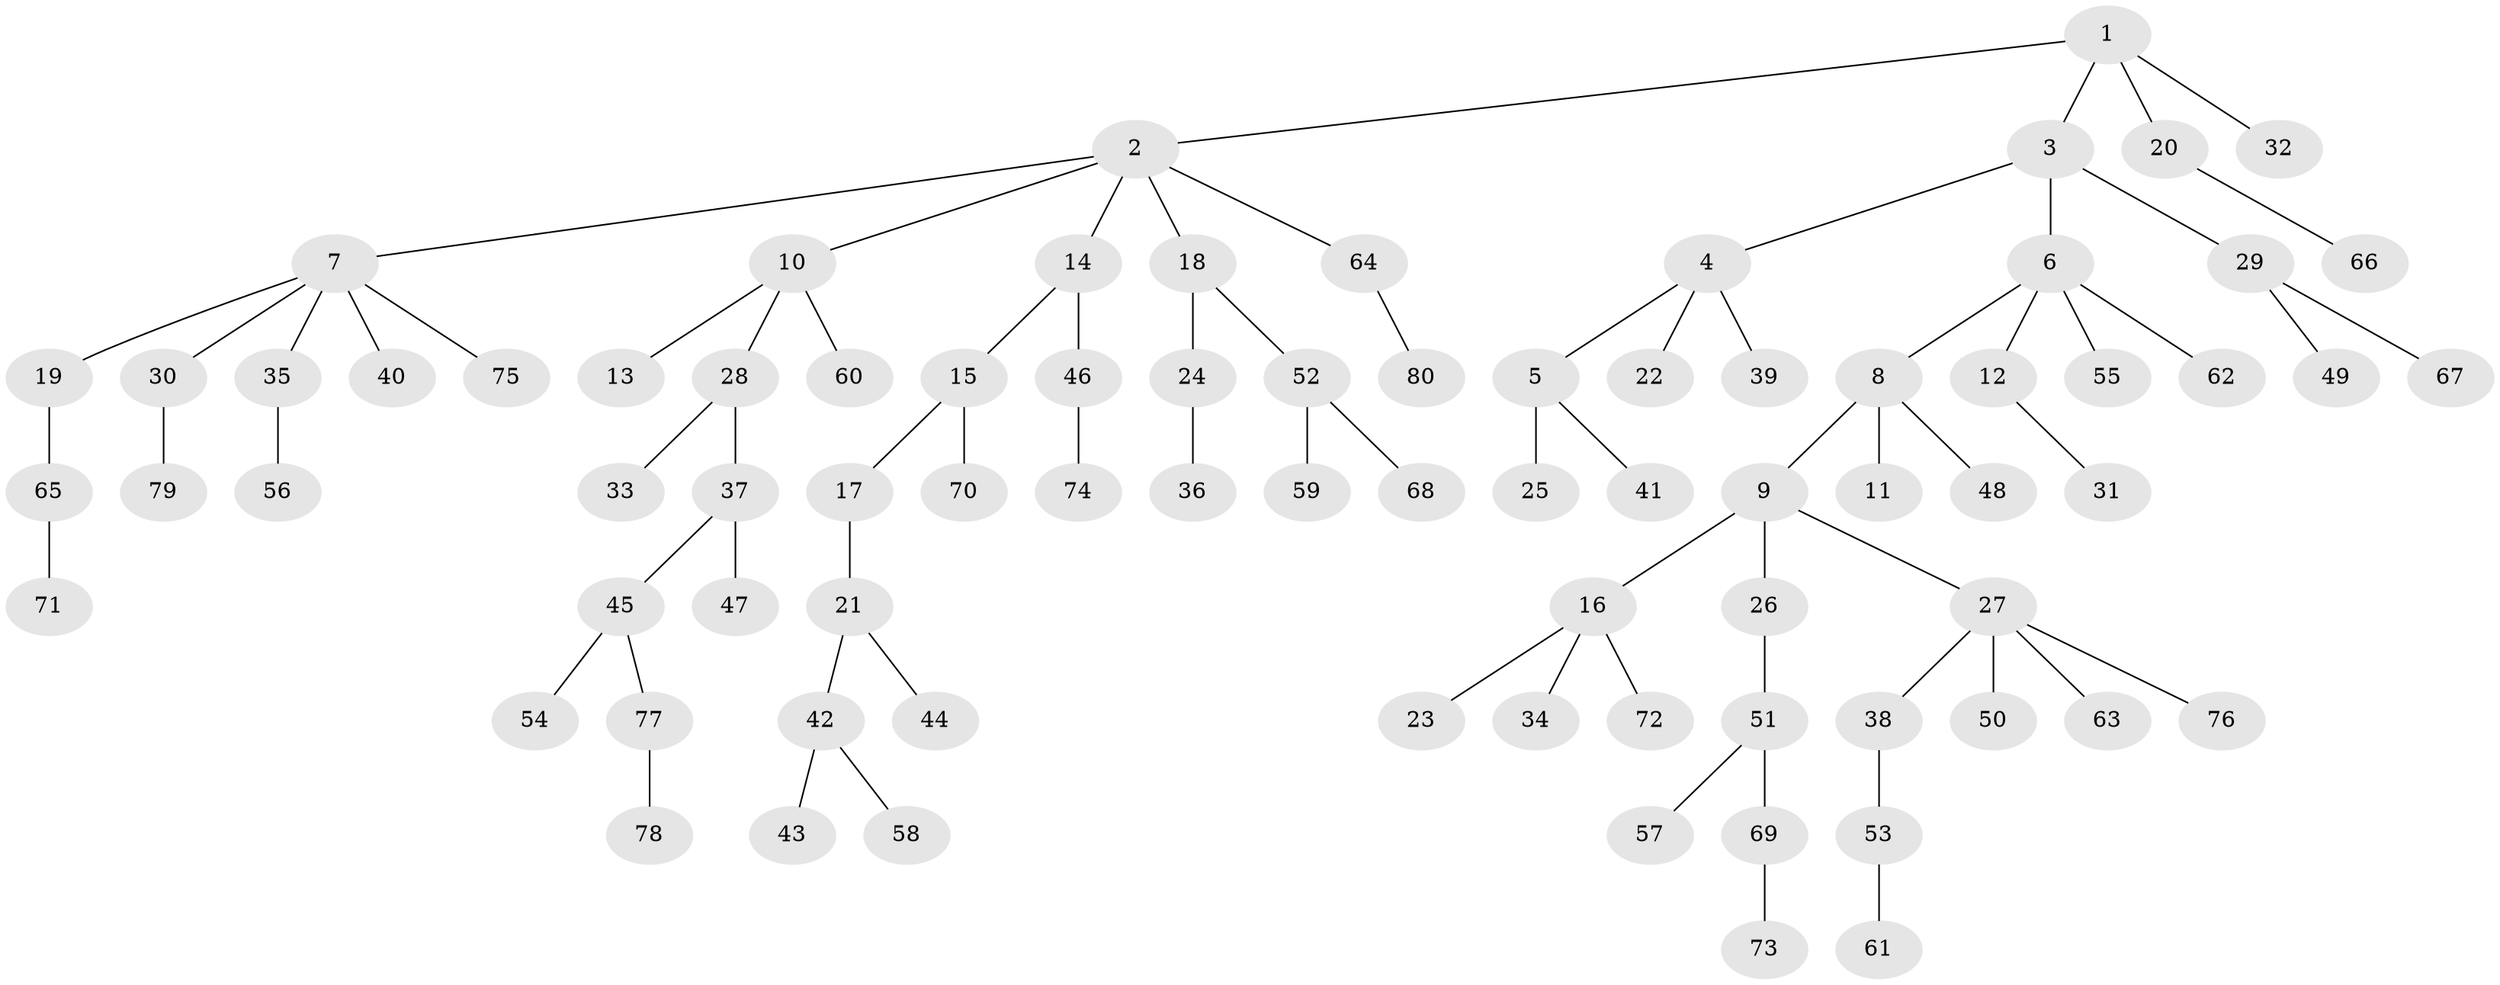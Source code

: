 // coarse degree distribution, {3: 0.13725490196078433, 7: 0.0196078431372549, 5: 0.058823529411764705, 2: 0.1568627450980392, 4: 0.058823529411764705, 1: 0.5686274509803921}
// Generated by graph-tools (version 1.1) at 2025/24/03/03/25 07:24:07]
// undirected, 80 vertices, 79 edges
graph export_dot {
graph [start="1"]
  node [color=gray90,style=filled];
  1;
  2;
  3;
  4;
  5;
  6;
  7;
  8;
  9;
  10;
  11;
  12;
  13;
  14;
  15;
  16;
  17;
  18;
  19;
  20;
  21;
  22;
  23;
  24;
  25;
  26;
  27;
  28;
  29;
  30;
  31;
  32;
  33;
  34;
  35;
  36;
  37;
  38;
  39;
  40;
  41;
  42;
  43;
  44;
  45;
  46;
  47;
  48;
  49;
  50;
  51;
  52;
  53;
  54;
  55;
  56;
  57;
  58;
  59;
  60;
  61;
  62;
  63;
  64;
  65;
  66;
  67;
  68;
  69;
  70;
  71;
  72;
  73;
  74;
  75;
  76;
  77;
  78;
  79;
  80;
  1 -- 2;
  1 -- 3;
  1 -- 20;
  1 -- 32;
  2 -- 7;
  2 -- 10;
  2 -- 14;
  2 -- 18;
  2 -- 64;
  3 -- 4;
  3 -- 6;
  3 -- 29;
  4 -- 5;
  4 -- 22;
  4 -- 39;
  5 -- 25;
  5 -- 41;
  6 -- 8;
  6 -- 12;
  6 -- 55;
  6 -- 62;
  7 -- 19;
  7 -- 30;
  7 -- 35;
  7 -- 40;
  7 -- 75;
  8 -- 9;
  8 -- 11;
  8 -- 48;
  9 -- 16;
  9 -- 26;
  9 -- 27;
  10 -- 13;
  10 -- 28;
  10 -- 60;
  12 -- 31;
  14 -- 15;
  14 -- 46;
  15 -- 17;
  15 -- 70;
  16 -- 23;
  16 -- 34;
  16 -- 72;
  17 -- 21;
  18 -- 24;
  18 -- 52;
  19 -- 65;
  20 -- 66;
  21 -- 42;
  21 -- 44;
  24 -- 36;
  26 -- 51;
  27 -- 38;
  27 -- 50;
  27 -- 63;
  27 -- 76;
  28 -- 33;
  28 -- 37;
  29 -- 49;
  29 -- 67;
  30 -- 79;
  35 -- 56;
  37 -- 45;
  37 -- 47;
  38 -- 53;
  42 -- 43;
  42 -- 58;
  45 -- 54;
  45 -- 77;
  46 -- 74;
  51 -- 57;
  51 -- 69;
  52 -- 59;
  52 -- 68;
  53 -- 61;
  64 -- 80;
  65 -- 71;
  69 -- 73;
  77 -- 78;
}
